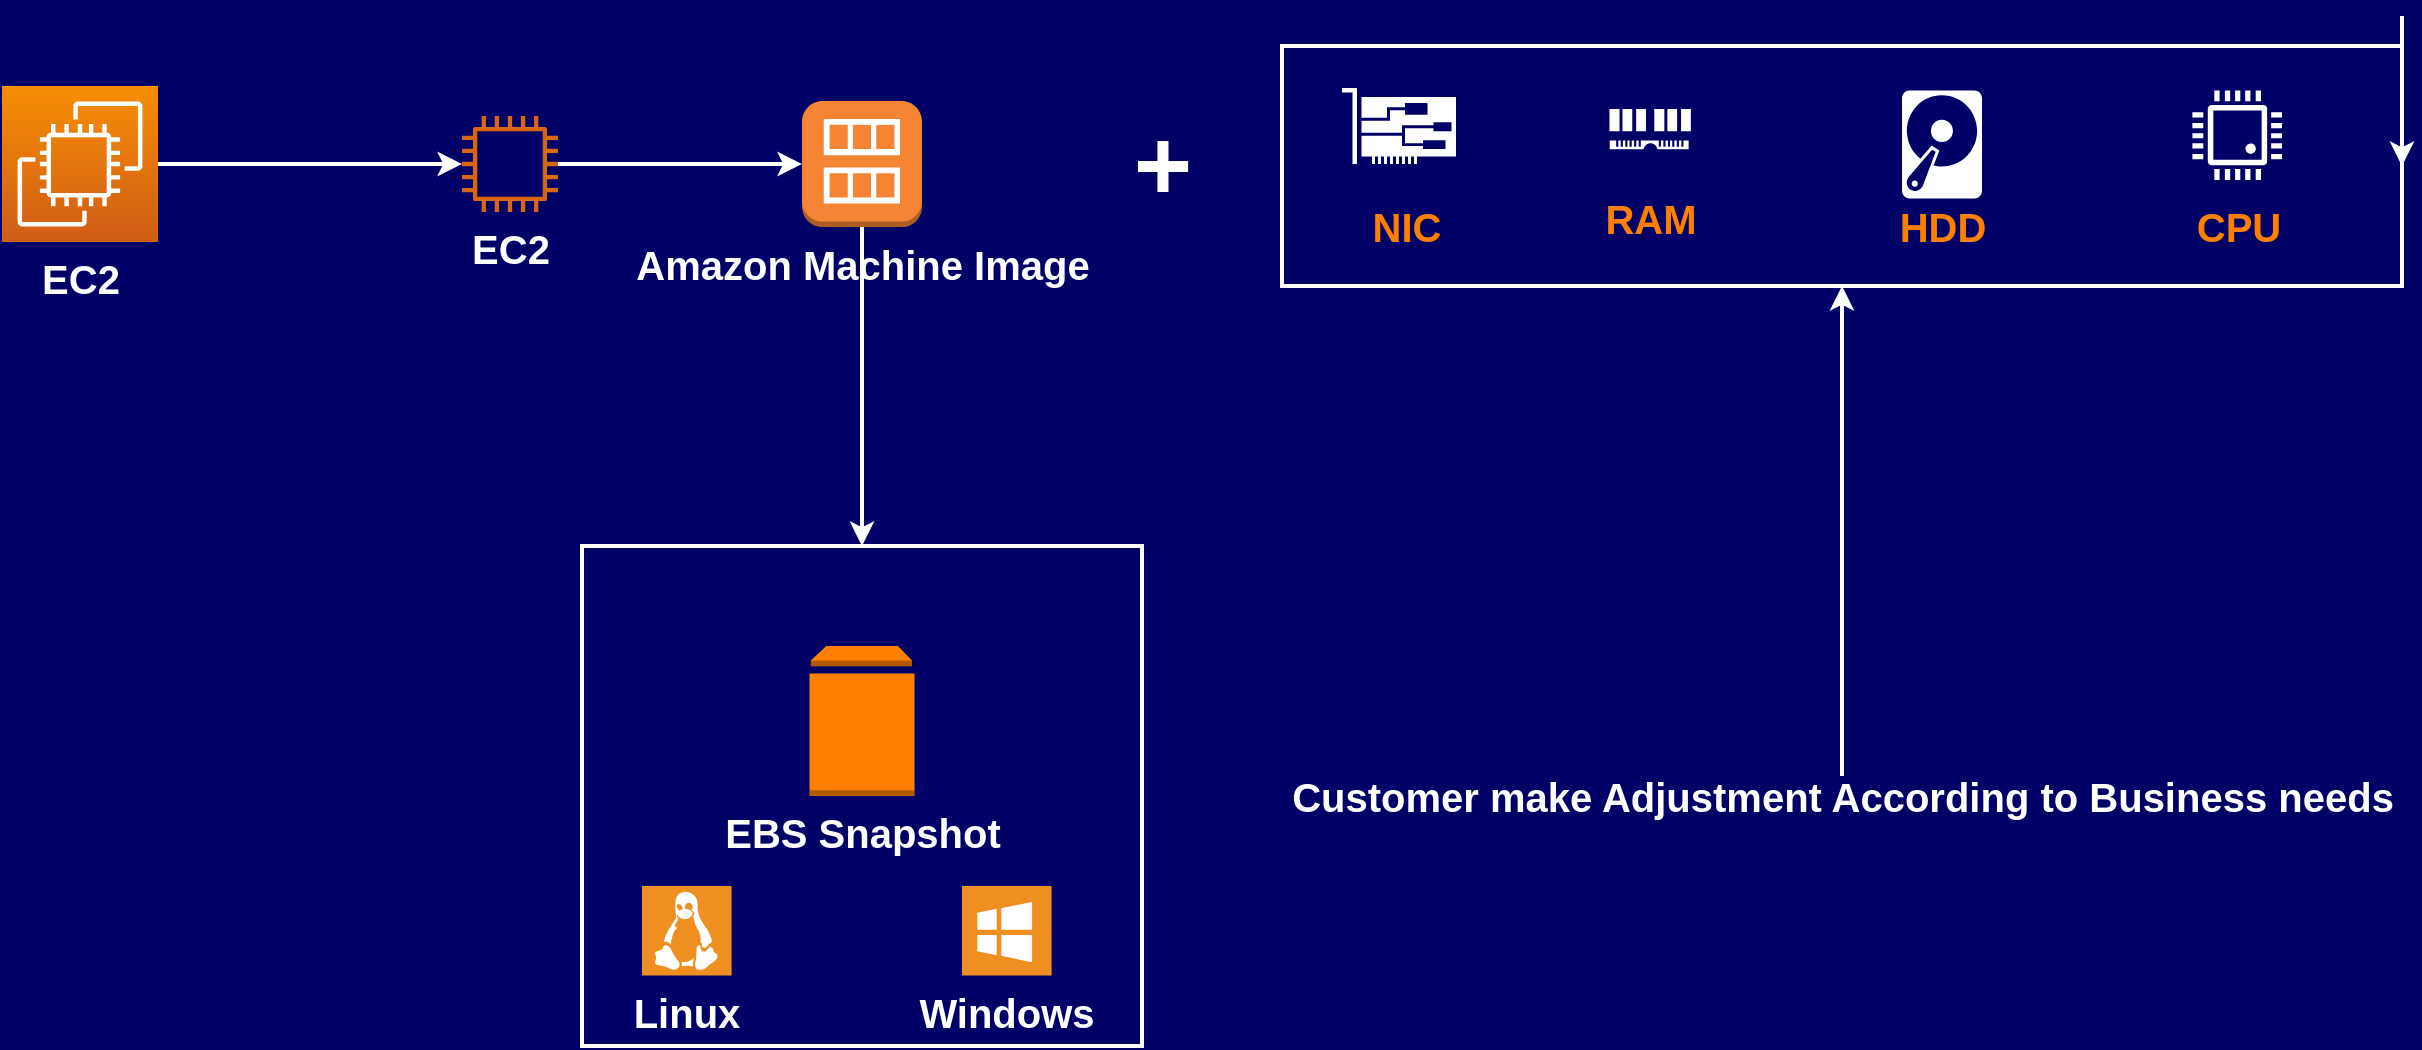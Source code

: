 <mxfile version="13.4.5" type="device"><diagram id="DByQvdX15izMLYS_NJrr" name="Page-1"><mxGraphModel dx="854" dy="496" grid="1" gridSize="10" guides="1" tooltips="1" connect="1" arrows="1" fold="1" page="1" pageScale="1" pageWidth="1169" pageHeight="827" background="#000066" math="0" shadow="0"><root><mxCell id="0"/><mxCell id="1" parent="0"/><mxCell id="EkwtjvZc9-8EAHXPW-lQ-3" style="edgeStyle=orthogonalEdgeStyle;rounded=0;orthogonalLoop=1;jettySize=auto;html=1;strokeColor=#FFFFFF;strokeWidth=2;" edge="1" parent="1" source="EkwtjvZc9-8EAHXPW-lQ-1" target="EkwtjvZc9-8EAHXPW-lQ-2"><mxGeometry relative="1" as="geometry"/></mxCell><mxCell id="EkwtjvZc9-8EAHXPW-lQ-1" value="&lt;b&gt;&lt;font style=&quot;font-size: 20px&quot; color=&quot;#ffffff&quot;&gt;EC2&lt;/font&gt;&lt;/b&gt;" style="outlineConnect=0;fontColor=#232F3E;gradientColor=#F78E04;gradientDirection=north;fillColor=#D05C17;strokeColor=#ffffff;dashed=0;verticalLabelPosition=bottom;verticalAlign=top;align=center;html=1;fontSize=12;fontStyle=0;aspect=fixed;shape=mxgraph.aws4.resourceIcon;resIcon=mxgraph.aws4.ec2;" vertex="1" parent="1"><mxGeometry x="80" y="120" width="78" height="78" as="geometry"/></mxCell><mxCell id="EkwtjvZc9-8EAHXPW-lQ-5" style="edgeStyle=orthogonalEdgeStyle;rounded=0;orthogonalLoop=1;jettySize=auto;html=1;entryX=0;entryY=0.5;entryDx=0;entryDy=0;entryPerimeter=0;strokeColor=#FFFFFF;strokeWidth=2;" edge="1" parent="1" source="EkwtjvZc9-8EAHXPW-lQ-2" target="EkwtjvZc9-8EAHXPW-lQ-4"><mxGeometry relative="1" as="geometry"/></mxCell><mxCell id="EkwtjvZc9-8EAHXPW-lQ-2" value="&lt;b&gt;&lt;font style=&quot;font-size: 20px&quot; color=&quot;#ffffff&quot;&gt;EC2&lt;/font&gt;&lt;/b&gt;" style="outlineConnect=0;fontColor=#232F3E;gradientColor=none;fillColor=#D86613;dashed=0;verticalLabelPosition=bottom;verticalAlign=top;align=center;html=1;fontSize=12;fontStyle=0;aspect=fixed;pointerEvents=1;shape=mxgraph.aws4.instance2;strokeColor=none;" vertex="1" parent="1"><mxGeometry x="310" y="135" width="48" height="48" as="geometry"/></mxCell><mxCell id="EkwtjvZc9-8EAHXPW-lQ-10" style="edgeStyle=orthogonalEdgeStyle;rounded=0;orthogonalLoop=1;jettySize=auto;html=1;entryX=0.5;entryY=0;entryDx=0;entryDy=0;strokeColor=#FFFFFF;strokeWidth=2;" edge="1" parent="1" source="EkwtjvZc9-8EAHXPW-lQ-4" target="EkwtjvZc9-8EAHXPW-lQ-6"><mxGeometry relative="1" as="geometry"/></mxCell><mxCell id="EkwtjvZc9-8EAHXPW-lQ-4" value="&lt;b&gt;&lt;font style=&quot;font-size: 20px&quot; color=&quot;#ffffff&quot;&gt;Amazon Machine Image&lt;/font&gt;&lt;/b&gt;" style="outlineConnect=0;dashed=0;verticalLabelPosition=bottom;verticalAlign=top;align=center;html=1;shape=mxgraph.aws3.ami;fillColor=#F58534;gradientColor=none;strokeColor=#000000;" vertex="1" parent="1"><mxGeometry x="480" y="127.5" width="60" height="63" as="geometry"/></mxCell><mxCell id="EkwtjvZc9-8EAHXPW-lQ-6" value="" style="rounded=0;whiteSpace=wrap;html=1;fillColor=none;strokeWidth=2;strokeColor=#FFFFFF;" vertex="1" parent="1"><mxGeometry x="370" y="350" width="280" height="250" as="geometry"/></mxCell><mxCell id="EkwtjvZc9-8EAHXPW-lQ-7" value="&lt;font color=&quot;#ffffff&quot;&gt;&lt;span style=&quot;font-size: 20px&quot;&gt;&lt;b&gt;Linux&lt;/b&gt;&lt;/span&gt;&lt;/font&gt;" style="shadow=0;dashed=0;html=1;strokeColor=none;fillColor=#EF8F21;labelPosition=center;verticalLabelPosition=bottom;verticalAlign=top;align=center;outlineConnect=0;shape=mxgraph.veeam.linux;" vertex="1" parent="1"><mxGeometry x="400" y="520" width="44.8" height="44.8" as="geometry"/></mxCell><mxCell id="EkwtjvZc9-8EAHXPW-lQ-9" value="&lt;b&gt;&lt;font color=&quot;#ffffff&quot; style=&quot;font-size: 20px&quot;&gt;Windows&lt;/font&gt;&lt;/b&gt;" style="shadow=0;dashed=0;html=1;strokeColor=none;fillColor=#EF8F21;labelPosition=center;verticalLabelPosition=bottom;verticalAlign=top;align=center;outlineConnect=0;shape=mxgraph.veeam.ms_windows;" vertex="1" parent="1"><mxGeometry x="560" y="520" width="44.8" height="44.8" as="geometry"/></mxCell><mxCell id="EkwtjvZc9-8EAHXPW-lQ-11" value="&lt;font color=&quot;#ffffff&quot; size=&quot;1&quot;&gt;&lt;b style=&quot;font-size: 20px&quot;&gt;EBS Snapshot&lt;/b&gt;&lt;/font&gt;" style="outlineConnect=0;dashed=0;verticalLabelPosition=bottom;verticalAlign=top;align=center;html=1;shape=mxgraph.aws3.volume;gradientColor=none;strokeColor=#FFFFFF;strokeWidth=2;fillColor=#FF8000;" vertex="1" parent="1"><mxGeometry x="483.75" y="400" width="52.5" height="75" as="geometry"/></mxCell><mxCell id="EkwtjvZc9-8EAHXPW-lQ-12" value="&lt;b&gt;&lt;font style=&quot;font-size: 50px&quot; color=&quot;#ffffff&quot;&gt;+&lt;/font&gt;&lt;/b&gt;" style="text;html=1;resizable=0;autosize=1;align=center;verticalAlign=middle;points=[];fillColor=none;strokeColor=none;rounded=0;" vertex="1" parent="1"><mxGeometry x="640" y="144" width="40" height="30" as="geometry"/></mxCell><mxCell id="EkwtjvZc9-8EAHXPW-lQ-32" style="edgeStyle=orthogonalEdgeStyle;rounded=0;orthogonalLoop=1;jettySize=auto;html=1;strokeColor=#FFFFFF;strokeWidth=2;" edge="1" parent="1"><mxGeometry relative="1" as="geometry"><mxPoint x="1280" y="85" as="sourcePoint"/><mxPoint x="1280" y="160" as="targetPoint"/></mxGeometry></mxCell><mxCell id="EkwtjvZc9-8EAHXPW-lQ-34" value="" style="group" vertex="1" connectable="0" parent="1"><mxGeometry x="720" y="100" width="560" height="120" as="geometry"/></mxCell><mxCell id="EkwtjvZc9-8EAHXPW-lQ-35" value="" style="rounded=0;whiteSpace=wrap;html=1;strokeColor=#FFFFFF;strokeWidth=2;fillColor=none;" vertex="1" parent="EkwtjvZc9-8EAHXPW-lQ-34"><mxGeometry width="560" height="120" as="geometry"/></mxCell><mxCell id="EkwtjvZc9-8EAHXPW-lQ-36" value="" style="pointerEvents=1;shadow=0;dashed=0;html=1;strokeColor=none;labelPosition=center;verticalLabelPosition=bottom;verticalAlign=top;outlineConnect=0;align=center;shape=mxgraph.office.devices.nic;" vertex="1" parent="EkwtjvZc9-8EAHXPW-lQ-34"><mxGeometry x="30" y="21" width="57" height="38" as="geometry"/></mxCell><mxCell id="EkwtjvZc9-8EAHXPW-lQ-37" value="" style="pointerEvents=1;shadow=0;dashed=0;html=1;strokeColor=none;labelPosition=center;verticalLabelPosition=bottom;verticalAlign=top;align=center;outlineConnect=0;shape=mxgraph.veeam.ram;fillColor=none;" vertex="1" parent="EkwtjvZc9-8EAHXPW-lQ-34"><mxGeometry x="160" y="27.4" width="48.4" height="25.2" as="geometry"/></mxCell><mxCell id="EkwtjvZc9-8EAHXPW-lQ-38" value="" style="pointerEvents=1;shadow=0;dashed=0;html=1;strokeColor=none;labelPosition=center;verticalLabelPosition=bottom;verticalAlign=top;outlineConnect=0;align=center;shape=mxgraph.office.devices.hard_disk;fillColor=#FFFFFF;" vertex="1" parent="EkwtjvZc9-8EAHXPW-lQ-34"><mxGeometry x="310" y="22.2" width="40" height="54" as="geometry"/></mxCell><mxCell id="EkwtjvZc9-8EAHXPW-lQ-39" value="" style="pointerEvents=1;shadow=0;dashed=0;html=1;strokeColor=none;labelPosition=center;verticalLabelPosition=bottom;verticalAlign=top;align=center;outlineConnect=0;shape=mxgraph.veeam.cpu;fillColor=#FFFFFF;" vertex="1" parent="EkwtjvZc9-8EAHXPW-lQ-34"><mxGeometry x="455.2" y="22.2" width="44.8" height="44.8" as="geometry"/></mxCell><mxCell id="EkwtjvZc9-8EAHXPW-lQ-40" value="&lt;span style=&quot;font-size: 20px&quot;&gt;&lt;b&gt;&lt;font color=&quot;#ff8000&quot;&gt;NIC&lt;/font&gt;&lt;/b&gt;&lt;/span&gt;" style="text;html=1;resizable=0;autosize=1;align=center;verticalAlign=middle;points=[];fillColor=none;strokeColor=none;rounded=0;" vertex="1" parent="EkwtjvZc9-8EAHXPW-lQ-34"><mxGeometry x="37" y="80" width="50" height="20" as="geometry"/></mxCell><mxCell id="EkwtjvZc9-8EAHXPW-lQ-41" value="&lt;font color=&quot;#ff8000&quot;&gt;&lt;span style=&quot;font-size: 20px&quot;&gt;&lt;b&gt;HDD&lt;/b&gt;&lt;/span&gt;&lt;/font&gt;" style="text;html=1;resizable=0;autosize=1;align=center;verticalAlign=middle;points=[];fillColor=none;strokeColor=none;rounded=0;" vertex="1" parent="EkwtjvZc9-8EAHXPW-lQ-34"><mxGeometry x="300" y="80" width="60" height="20" as="geometry"/></mxCell><mxCell id="EkwtjvZc9-8EAHXPW-lQ-42" value="&lt;font color=&quot;#ff8000&quot;&gt;&lt;span style=&quot;font-size: 20px&quot;&gt;&lt;b&gt;RAM&lt;/b&gt;&lt;/span&gt;&lt;/font&gt;" style="text;html=1;resizable=0;autosize=1;align=center;verticalAlign=middle;points=[];fillColor=none;strokeColor=none;rounded=0;" vertex="1" parent="EkwtjvZc9-8EAHXPW-lQ-34"><mxGeometry x="154.2" y="76.2" width="60" height="20" as="geometry"/></mxCell><mxCell id="EkwtjvZc9-8EAHXPW-lQ-43" value="&lt;font color=&quot;#ff8000&quot;&gt;&lt;span style=&quot;font-size: 20px&quot;&gt;&lt;b&gt;CPU&lt;/b&gt;&lt;/span&gt;&lt;/font&gt;" style="text;html=1;resizable=0;autosize=1;align=center;verticalAlign=middle;points=[];fillColor=none;strokeColor=none;rounded=0;" vertex="1" parent="EkwtjvZc9-8EAHXPW-lQ-34"><mxGeometry x="447.6" y="80" width="60" height="20" as="geometry"/></mxCell><mxCell id="EkwtjvZc9-8EAHXPW-lQ-59" style="edgeStyle=orthogonalEdgeStyle;rounded=0;orthogonalLoop=1;jettySize=auto;html=1;strokeColor=#FFFFFF;strokeWidth=2;" edge="1" parent="1" source="EkwtjvZc9-8EAHXPW-lQ-58" target="EkwtjvZc9-8EAHXPW-lQ-35"><mxGeometry relative="1" as="geometry"/></mxCell><mxCell id="EkwtjvZc9-8EAHXPW-lQ-58" value="&lt;b&gt;&lt;font style=&quot;font-size: 20px&quot; color=&quot;#ffffff&quot;&gt;Customer make Adjustment According to Business needs&lt;/font&gt;&lt;/b&gt;" style="text;html=1;resizable=0;autosize=1;align=center;verticalAlign=middle;points=[];fillColor=none;strokeColor=none;rounded=0;" vertex="1" parent="1"><mxGeometry x="715" y="465" width="570" height="20" as="geometry"/></mxCell></root></mxGraphModel></diagram></mxfile>